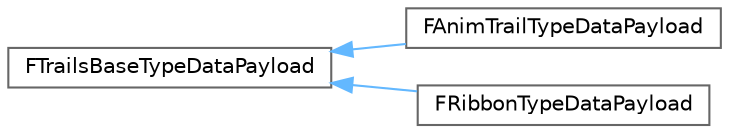 digraph "Graphical Class Hierarchy"
{
 // INTERACTIVE_SVG=YES
 // LATEX_PDF_SIZE
  bgcolor="transparent";
  edge [fontname=Helvetica,fontsize=10,labelfontname=Helvetica,labelfontsize=10];
  node [fontname=Helvetica,fontsize=10,shape=box,height=0.2,width=0.4];
  rankdir="LR";
  Node0 [id="Node000000",label="FTrailsBaseTypeDataPayload",height=0.2,width=0.4,color="grey40", fillcolor="white", style="filled",URL="$de/def/structFTrailsBaseTypeDataPayload.html",tooltip="Trails Base data payload."];
  Node0 -> Node1 [id="edge5175_Node000000_Node000001",dir="back",color="steelblue1",style="solid",tooltip=" "];
  Node1 [id="Node000001",label="FAnimTrailTypeDataPayload",height=0.2,width=0.4,color="grey40", fillcolor="white", style="filled",URL="$d3/ded/structFAnimTrailTypeDataPayload.html",tooltip="AnimTrail payload."];
  Node0 -> Node2 [id="edge5176_Node000000_Node000002",dir="back",color="steelblue1",style="solid",tooltip=" "];
  Node2 [id="Node000002",label="FRibbonTypeDataPayload",height=0.2,width=0.4,color="grey40", fillcolor="white", style="filled",URL="$d7/de0/structFRibbonTypeDataPayload.html",tooltip=" "];
}
